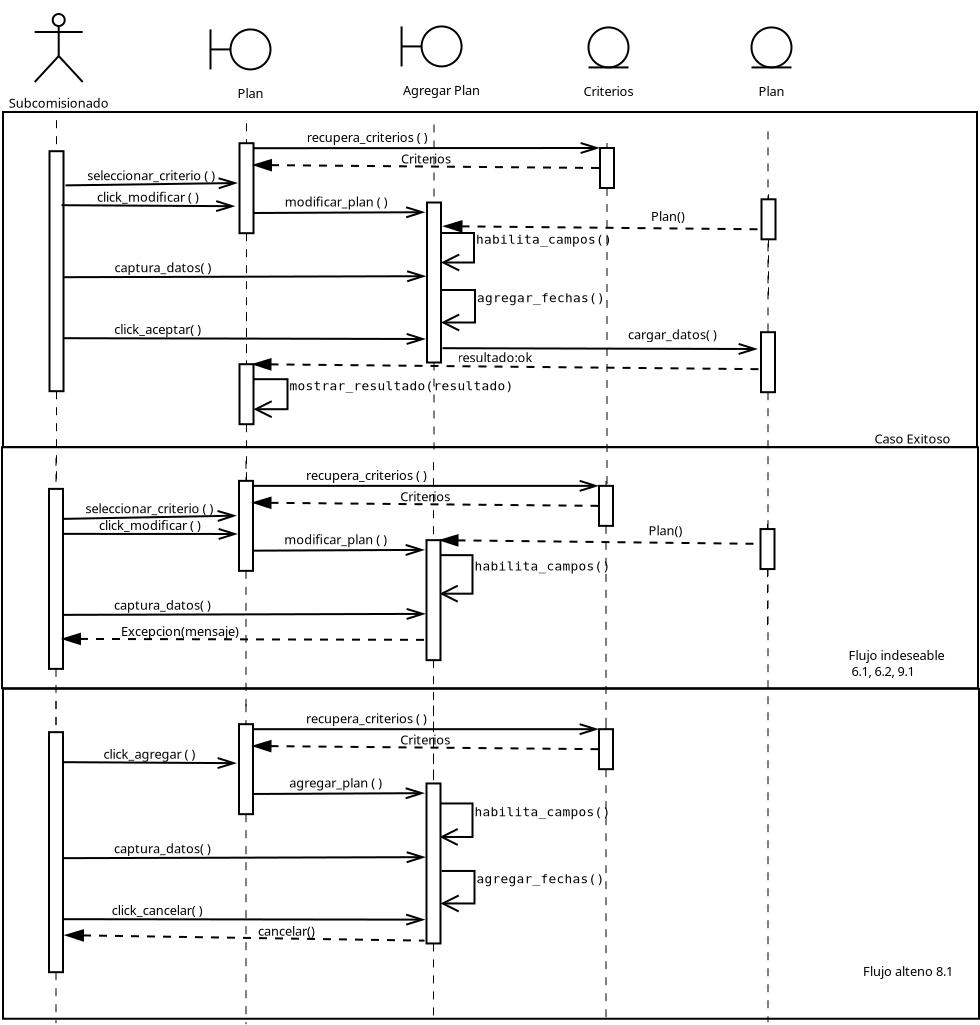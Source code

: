 <?xml version="1.0" encoding="UTF-8"?>
<dia:diagram xmlns:dia="http://www.lysator.liu.se/~alla/dia/">
  <dia:layer name="Fondo" visible="true" active="true">
    <dia:object type="UML - Actor" version="0" id="O0">
      <dia:attribute name="obj_pos">
        <dia:point val="8.711,5.69"/>
      </dia:attribute>
      <dia:attribute name="obj_bb">
        <dia:rectangle val="6.425,2.94;10.998,8.44"/>
      </dia:attribute>
      <dia:attribute name="meta">
        <dia:composite type="dict"/>
      </dia:attribute>
      <dia:attribute name="elem_corner">
        <dia:point val="7.461,2.99"/>
      </dia:attribute>
      <dia:attribute name="elem_width">
        <dia:real val="2.5"/>
      </dia:attribute>
      <dia:attribute name="elem_height">
        <dia:real val="5.4"/>
      </dia:attribute>
      <dia:attribute name="line_width">
        <dia:real val="0.1"/>
      </dia:attribute>
      <dia:attribute name="line_colour">
        <dia:color val="#000000"/>
      </dia:attribute>
      <dia:attribute name="fill_colour">
        <dia:color val="#ffffff"/>
      </dia:attribute>
      <dia:attribute name="text">
        <dia:composite type="text">
          <dia:attribute name="string">
            <dia:string>#Subcomisionado#</dia:string>
          </dia:attribute>
          <dia:attribute name="font">
            <dia:font family="sans" style="0" name="Helvetica"/>
          </dia:attribute>
          <dia:attribute name="height">
            <dia:real val="0.8"/>
          </dia:attribute>
          <dia:attribute name="pos">
            <dia:point val="8.711,8.23"/>
          </dia:attribute>
          <dia:attribute name="color">
            <dia:color val="#000000"/>
          </dia:attribute>
          <dia:attribute name="alignment">
            <dia:enum val="1"/>
          </dia:attribute>
        </dia:composite>
      </dia:attribute>
    </dia:object>
    <dia:object type="UML - Lifeline" version="0" id="O1">
      <dia:attribute name="obj_pos">
        <dia:point val="8.6,8.9"/>
      </dia:attribute>
      <dia:attribute name="obj_bb">
        <dia:rectangle val="8.2,8.875;9,27.224"/>
      </dia:attribute>
      <dia:attribute name="meta">
        <dia:composite type="dict"/>
      </dia:attribute>
      <dia:attribute name="conn_endpoints">
        <dia:point val="8.6,8.9"/>
        <dia:point val="8.6,27.198"/>
      </dia:attribute>
      <dia:attribute name="line_colour">
        <dia:color val="#000000"/>
      </dia:attribute>
      <dia:attribute name="fill_colour">
        <dia:color val="#ffffff"/>
      </dia:attribute>
      <dia:attribute name="rtop">
        <dia:real val="1.55"/>
      </dia:attribute>
      <dia:attribute name="rbot">
        <dia:real val="13.55"/>
      </dia:attribute>
      <dia:attribute name="draw_focus">
        <dia:boolean val="true"/>
      </dia:attribute>
      <dia:attribute name="draw_cross">
        <dia:boolean val="false"/>
      </dia:attribute>
      <dia:attribute name="cpl_northwest">
        <dia:int val="5"/>
      </dia:attribute>
      <dia:attribute name="cpl_southwest">
        <dia:int val="5"/>
      </dia:attribute>
      <dia:attribute name="cpl_northeast">
        <dia:int val="5"/>
      </dia:attribute>
      <dia:attribute name="cpl_southeast">
        <dia:int val="5"/>
      </dia:attribute>
    </dia:object>
    <dia:object type="UML - Lifeline" version="0" id="O2">
      <dia:attribute name="obj_pos">
        <dia:point val="18.1,9.05"/>
      </dia:attribute>
      <dia:attribute name="obj_bb">
        <dia:rectangle val="17.7,9.025;18.5,21.34"/>
      </dia:attribute>
      <dia:attribute name="meta">
        <dia:composite type="dict"/>
      </dia:attribute>
      <dia:attribute name="conn_endpoints">
        <dia:point val="18.1,9.05"/>
        <dia:point val="18.1,21.315"/>
      </dia:attribute>
      <dia:attribute name="line_colour">
        <dia:color val="#000000"/>
      </dia:attribute>
      <dia:attribute name="fill_colour">
        <dia:color val="#ffffff"/>
      </dia:attribute>
      <dia:attribute name="rtop">
        <dia:real val="1"/>
      </dia:attribute>
      <dia:attribute name="rbot">
        <dia:real val="5.5"/>
      </dia:attribute>
      <dia:attribute name="draw_focus">
        <dia:boolean val="true"/>
      </dia:attribute>
      <dia:attribute name="draw_cross">
        <dia:boolean val="false"/>
      </dia:attribute>
      <dia:attribute name="cpl_northwest">
        <dia:int val="2"/>
      </dia:attribute>
      <dia:attribute name="cpl_southwest">
        <dia:int val="2"/>
      </dia:attribute>
      <dia:attribute name="cpl_northeast">
        <dia:int val="2"/>
      </dia:attribute>
      <dia:attribute name="cpl_southeast">
        <dia:int val="2"/>
      </dia:attribute>
    </dia:object>
    <dia:object type="UML - Lifeline" version="0" id="O3">
      <dia:attribute name="obj_pos">
        <dia:point val="36.125,10.04"/>
      </dia:attribute>
      <dia:attribute name="obj_bb">
        <dia:rectangle val="35.725,10.015;36.525,27.115"/>
      </dia:attribute>
      <dia:attribute name="meta">
        <dia:composite type="dict"/>
      </dia:attribute>
      <dia:attribute name="conn_endpoints">
        <dia:point val="36.125,10.04"/>
        <dia:point val="36.125,27.09"/>
      </dia:attribute>
      <dia:attribute name="line_colour">
        <dia:color val="#000000"/>
      </dia:attribute>
      <dia:attribute name="fill_colour">
        <dia:color val="#ffffff"/>
      </dia:attribute>
      <dia:attribute name="rtop">
        <dia:real val="0.25"/>
      </dia:attribute>
      <dia:attribute name="rbot">
        <dia:real val="2.25"/>
      </dia:attribute>
      <dia:attribute name="draw_focus">
        <dia:boolean val="true"/>
      </dia:attribute>
      <dia:attribute name="draw_cross">
        <dia:boolean val="false"/>
      </dia:attribute>
      <dia:attribute name="cpl_northwest">
        <dia:int val="1"/>
      </dia:attribute>
      <dia:attribute name="cpl_southwest">
        <dia:int val="1"/>
      </dia:attribute>
      <dia:attribute name="cpl_northeast">
        <dia:int val="1"/>
      </dia:attribute>
      <dia:attribute name="cpl_southeast">
        <dia:int val="1"/>
      </dia:attribute>
    </dia:object>
    <dia:object type="UML - Message" version="0" id="O4">
      <dia:attribute name="obj_pos">
        <dia:point val="18.45,10.3"/>
      </dia:attribute>
      <dia:attribute name="obj_bb">
        <dia:rectangle val="18.4,9.345;35.825,10.69"/>
      </dia:attribute>
      <dia:attribute name="meta">
        <dia:composite type="dict"/>
      </dia:attribute>
      <dia:attribute name="conn_endpoints">
        <dia:point val="18.45,10.3"/>
        <dia:point val="35.775,10.29"/>
      </dia:attribute>
      <dia:attribute name="text_colour">
        <dia:color val="#000000"/>
      </dia:attribute>
      <dia:attribute name="line_colour">
        <dia:color val="#000000"/>
      </dia:attribute>
      <dia:attribute name="text">
        <dia:string>#recupera_criterios ( )#</dia:string>
      </dia:attribute>
      <dia:attribute name="type">
        <dia:enum val="3"/>
      </dia:attribute>
      <dia:attribute name="text_pos">
        <dia:point val="24.137,9.995"/>
      </dia:attribute>
      <dia:connections>
        <dia:connection handle="1" to="O3" connection="0"/>
      </dia:connections>
    </dia:object>
    <dia:object type="UML - Message" version="0" id="O5">
      <dia:attribute name="obj_pos">
        <dia:point val="18.475,11.14"/>
      </dia:attribute>
      <dia:attribute name="obj_bb">
        <dia:rectangle val="18.425,10.415;35.828,11.69"/>
      </dia:attribute>
      <dia:attribute name="meta">
        <dia:composite type="dict"/>
      </dia:attribute>
      <dia:attribute name="conn_endpoints">
        <dia:point val="18.475,11.14"/>
        <dia:point val="35.775,11.29"/>
      </dia:attribute>
      <dia:attribute name="text_colour">
        <dia:color val="#000000"/>
      </dia:attribute>
      <dia:attribute name="line_colour">
        <dia:color val="#000000"/>
      </dia:attribute>
      <dia:attribute name="text">
        <dia:string>#Criterios#</dia:string>
      </dia:attribute>
      <dia:attribute name="type">
        <dia:enum val="4"/>
      </dia:attribute>
      <dia:attribute name="text_pos">
        <dia:point val="27.075,11.065"/>
      </dia:attribute>
      <dia:connections>
        <dia:connection handle="1" to="O3" connection="2"/>
      </dia:connections>
    </dia:object>
    <dia:object type="UML - Message" version="0" id="O6">
      <dia:attribute name="obj_pos">
        <dia:point val="8.85,13.15"/>
      </dia:attribute>
      <dia:attribute name="obj_bb">
        <dia:rectangle val="8.8,12.325;17.602,13.6"/>
      </dia:attribute>
      <dia:attribute name="meta">
        <dia:composite type="dict"/>
      </dia:attribute>
      <dia:attribute name="conn_endpoints">
        <dia:point val="8.85,13.15"/>
        <dia:point val="17.55,13.2"/>
      </dia:attribute>
      <dia:attribute name="text_colour">
        <dia:color val="#000000"/>
      </dia:attribute>
      <dia:attribute name="line_colour">
        <dia:color val="#000000"/>
      </dia:attribute>
      <dia:attribute name="text">
        <dia:string>#click_modificar ( )#</dia:string>
      </dia:attribute>
      <dia:attribute name="type">
        <dia:enum val="3"/>
      </dia:attribute>
      <dia:attribute name="text_pos">
        <dia:point val="13.175,12.975"/>
      </dia:attribute>
    </dia:object>
    <dia:object type="UML - Lifeline" version="0" id="O7">
      <dia:attribute name="obj_pos">
        <dia:point val="27.475,9.115"/>
      </dia:attribute>
      <dia:attribute name="obj_bb">
        <dia:rectangle val="27.075,9.09;27.875,25.39"/>
      </dia:attribute>
      <dia:attribute name="meta">
        <dia:composite type="dict"/>
      </dia:attribute>
      <dia:attribute name="conn_endpoints">
        <dia:point val="27.475,9.115"/>
        <dia:point val="27.475,25.365"/>
      </dia:attribute>
      <dia:attribute name="line_colour">
        <dia:color val="#000000"/>
      </dia:attribute>
      <dia:attribute name="fill_colour">
        <dia:color val="#ffffff"/>
      </dia:attribute>
      <dia:attribute name="rtop">
        <dia:real val="3.9"/>
      </dia:attribute>
      <dia:attribute name="rbot">
        <dia:real val="11.9"/>
      </dia:attribute>
      <dia:attribute name="draw_focus">
        <dia:boolean val="true"/>
      </dia:attribute>
      <dia:attribute name="draw_cross">
        <dia:boolean val="false"/>
      </dia:attribute>
      <dia:attribute name="cpl_northwest">
        <dia:int val="3"/>
      </dia:attribute>
      <dia:attribute name="cpl_southwest">
        <dia:int val="3"/>
      </dia:attribute>
      <dia:attribute name="cpl_northeast">
        <dia:int val="3"/>
      </dia:attribute>
      <dia:attribute name="cpl_southeast">
        <dia:int val="3"/>
      </dia:attribute>
    </dia:object>
    <dia:object type="UML - Message" version="0" id="O8">
      <dia:attribute name="obj_pos">
        <dia:point val="18.425,13.54"/>
      </dia:attribute>
      <dia:attribute name="obj_bb">
        <dia:rectangle val="18.375,12.57;27.102,13.9"/>
      </dia:attribute>
      <dia:attribute name="meta">
        <dia:composite type="dict"/>
      </dia:attribute>
      <dia:attribute name="conn_endpoints">
        <dia:point val="18.425,13.54"/>
        <dia:point val="27.05,13.5"/>
      </dia:attribute>
      <dia:attribute name="text_colour">
        <dia:color val="#000000"/>
      </dia:attribute>
      <dia:attribute name="line_colour">
        <dia:color val="#000000"/>
      </dia:attribute>
      <dia:attribute name="text">
        <dia:string>#modificar_plan ( )#</dia:string>
      </dia:attribute>
      <dia:attribute name="type">
        <dia:enum val="3"/>
      </dia:attribute>
      <dia:attribute name="text_pos">
        <dia:point val="22.587,13.22"/>
      </dia:attribute>
    </dia:object>
    <dia:object type="UML - Association" version="2" id="O9">
      <dia:attribute name="name">
        <dia:string>#habilita_campos()#</dia:string>
      </dia:attribute>
      <dia:attribute name="direction">
        <dia:enum val="1"/>
      </dia:attribute>
      <dia:attribute name="show_direction">
        <dia:boolean val="false"/>
      </dia:attribute>
      <dia:attribute name="assoc_type">
        <dia:enum val="0"/>
      </dia:attribute>
      <dia:attribute name="role_a">
        <dia:string>##</dia:string>
      </dia:attribute>
      <dia:attribute name="multipicity_a">
        <dia:string>##</dia:string>
      </dia:attribute>
      <dia:attribute name="visibility_a">
        <dia:enum val="3"/>
      </dia:attribute>
      <dia:attribute name="show_arrow_a">
        <dia:boolean val="false"/>
      </dia:attribute>
      <dia:attribute name="role_b">
        <dia:string>##</dia:string>
      </dia:attribute>
      <dia:attribute name="multipicity_b">
        <dia:string>##</dia:string>
      </dia:attribute>
      <dia:attribute name="visibility_b">
        <dia:enum val="3"/>
      </dia:attribute>
      <dia:attribute name="show_arrow_b">
        <dia:boolean val="true"/>
      </dia:attribute>
      <dia:attribute name="obj_pos">
        <dia:point val="27.825,14.54"/>
      </dia:attribute>
      <dia:attribute name="obj_bb">
        <dia:rectangle val="27.775,13.74;36.12,16.815"/>
      </dia:attribute>
      <dia:attribute name="meta">
        <dia:composite type="dict"/>
      </dia:attribute>
      <dia:attribute name="orth_points">
        <dia:point val="27.825,14.54"/>
        <dia:point val="29.475,14.54"/>
        <dia:point val="29.475,16.015"/>
        <dia:point val="27.825,16.015"/>
      </dia:attribute>
      <dia:attribute name="orth_orient">
        <dia:enum val="0"/>
        <dia:enum val="1"/>
        <dia:enum val="0"/>
      </dia:attribute>
      <dia:attribute name="orth_autoroute">
        <dia:boolean val="false"/>
      </dia:attribute>
      <dia:attribute name="text_colour">
        <dia:color val="#000000"/>
      </dia:attribute>
      <dia:attribute name="line_colour">
        <dia:color val="#000000"/>
      </dia:attribute>
      <dia:connections>
        <dia:connection handle="1" to="O7" connection="15"/>
      </dia:connections>
    </dia:object>
    <dia:object type="UML - Message" version="0" id="O10">
      <dia:attribute name="obj_pos">
        <dia:point val="8.95,16.75"/>
      </dia:attribute>
      <dia:attribute name="obj_bb">
        <dia:rectangle val="8.9,15.85;27.151,17.1"/>
      </dia:attribute>
      <dia:attribute name="meta">
        <dia:composite type="dict"/>
      </dia:attribute>
      <dia:attribute name="conn_endpoints">
        <dia:point val="8.95,16.75"/>
        <dia:point val="27.1,16.7"/>
      </dia:attribute>
      <dia:attribute name="text_colour">
        <dia:color val="#000000"/>
      </dia:attribute>
      <dia:attribute name="line_colour">
        <dia:color val="#000000"/>
      </dia:attribute>
      <dia:attribute name="text">
        <dia:string>#captura_datos( )#</dia:string>
      </dia:attribute>
      <dia:attribute name="type">
        <dia:enum val="3"/>
      </dia:attribute>
      <dia:attribute name="text_pos">
        <dia:point val="13.925,16.5"/>
      </dia:attribute>
    </dia:object>
    <dia:object type="UML - Association" version="2" id="O11">
      <dia:attribute name="name">
        <dia:string>#agregar_fechas()#</dia:string>
      </dia:attribute>
      <dia:attribute name="direction">
        <dia:enum val="1"/>
      </dia:attribute>
      <dia:attribute name="show_direction">
        <dia:boolean val="false"/>
      </dia:attribute>
      <dia:attribute name="assoc_type">
        <dia:enum val="0"/>
      </dia:attribute>
      <dia:attribute name="role_a">
        <dia:string>##</dia:string>
      </dia:attribute>
      <dia:attribute name="multipicity_a">
        <dia:string>##</dia:string>
      </dia:attribute>
      <dia:attribute name="visibility_a">
        <dia:enum val="3"/>
      </dia:attribute>
      <dia:attribute name="show_arrow_a">
        <dia:boolean val="false"/>
      </dia:attribute>
      <dia:attribute name="role_b">
        <dia:string>##</dia:string>
      </dia:attribute>
      <dia:attribute name="multipicity_b">
        <dia:string>##</dia:string>
      </dia:attribute>
      <dia:attribute name="visibility_b">
        <dia:enum val="3"/>
      </dia:attribute>
      <dia:attribute name="show_arrow_b">
        <dia:boolean val="true"/>
      </dia:attribute>
      <dia:attribute name="obj_pos">
        <dia:point val="27.875,17.39"/>
      </dia:attribute>
      <dia:attribute name="obj_bb">
        <dia:rectangle val="27.775,16.59;35.785,19.815"/>
      </dia:attribute>
      <dia:attribute name="meta">
        <dia:composite type="dict"/>
      </dia:attribute>
      <dia:attribute name="orth_points">
        <dia:point val="27.875,17.39"/>
        <dia:point val="29.525,17.39"/>
        <dia:point val="29.525,19.015"/>
        <dia:point val="27.825,19.015"/>
      </dia:attribute>
      <dia:attribute name="orth_orient">
        <dia:enum val="0"/>
        <dia:enum val="1"/>
        <dia:enum val="0"/>
      </dia:attribute>
      <dia:attribute name="orth_autoroute">
        <dia:boolean val="false"/>
      </dia:attribute>
      <dia:attribute name="text_colour">
        <dia:color val="#000000"/>
      </dia:attribute>
      <dia:attribute name="line_colour">
        <dia:color val="#000000"/>
      </dia:attribute>
      <dia:connections>
        <dia:connection handle="1" to="O7" connection="17"/>
      </dia:connections>
    </dia:object>
    <dia:object type="UML - Message" version="0" id="O12">
      <dia:attribute name="obj_pos">
        <dia:point val="8.95,19.8"/>
      </dia:attribute>
      <dia:attribute name="obj_bb">
        <dia:rectangle val="8.9,18.945;27.126,20.24"/>
      </dia:attribute>
      <dia:attribute name="meta">
        <dia:composite type="dict"/>
      </dia:attribute>
      <dia:attribute name="conn_endpoints">
        <dia:point val="8.95,19.8"/>
        <dia:point val="27.075,19.84"/>
      </dia:attribute>
      <dia:attribute name="text_colour">
        <dia:color val="#000000"/>
      </dia:attribute>
      <dia:attribute name="line_colour">
        <dia:color val="#000000"/>
      </dia:attribute>
      <dia:attribute name="text">
        <dia:string>#click_aceptar( )#</dia:string>
      </dia:attribute>
      <dia:attribute name="type">
        <dia:enum val="3"/>
      </dia:attribute>
      <dia:attribute name="text_pos">
        <dia:point val="13.663,19.595"/>
      </dia:attribute>
    </dia:object>
    <dia:object type="UML - Lifeline" version="0" id="O13">
      <dia:attribute name="obj_pos">
        <dia:point val="44.175,9.465"/>
      </dia:attribute>
      <dia:attribute name="obj_bb">
        <dia:rectangle val="43.775,9.44;44.575,54.027"/>
      </dia:attribute>
      <dia:attribute name="meta">
        <dia:composite type="dict"/>
      </dia:attribute>
      <dia:attribute name="conn_endpoints">
        <dia:point val="44.175,9.465"/>
        <dia:point val="44.175,54.002"/>
      </dia:attribute>
      <dia:attribute name="line_colour">
        <dia:color val="#000000"/>
      </dia:attribute>
      <dia:attribute name="fill_colour">
        <dia:color val="#ffffff"/>
      </dia:attribute>
      <dia:attribute name="rtop">
        <dia:real val="10.035"/>
      </dia:attribute>
      <dia:attribute name="rbot">
        <dia:real val="13.035"/>
      </dia:attribute>
      <dia:attribute name="draw_focus">
        <dia:boolean val="true"/>
      </dia:attribute>
      <dia:attribute name="draw_cross">
        <dia:boolean val="false"/>
      </dia:attribute>
      <dia:attribute name="cpl_northwest">
        <dia:int val="1"/>
      </dia:attribute>
      <dia:attribute name="cpl_southwest">
        <dia:int val="1"/>
      </dia:attribute>
      <dia:attribute name="cpl_northeast">
        <dia:int val="1"/>
      </dia:attribute>
      <dia:attribute name="cpl_southeast">
        <dia:int val="1"/>
      </dia:attribute>
    </dia:object>
    <dia:object type="UML - Message" version="0" id="O14">
      <dia:attribute name="obj_pos">
        <dia:point val="27.9,20.3"/>
      </dia:attribute>
      <dia:attribute name="obj_bb">
        <dia:rectangle val="27.85,19.2;43.726,20.74"/>
      </dia:attribute>
      <dia:attribute name="meta">
        <dia:composite type="dict"/>
      </dia:attribute>
      <dia:attribute name="conn_endpoints">
        <dia:point val="27.9,20.3"/>
        <dia:point val="43.675,20.34"/>
      </dia:attribute>
      <dia:attribute name="text_colour">
        <dia:color val="#000000"/>
      </dia:attribute>
      <dia:attribute name="line_colour">
        <dia:color val="#000000"/>
      </dia:attribute>
      <dia:attribute name="text">
        <dia:string>#cargar_datos( )#</dia:string>
      </dia:attribute>
      <dia:attribute name="type">
        <dia:enum val="3"/>
      </dia:attribute>
      <dia:attribute name="text_pos">
        <dia:point val="39.4,19.85"/>
      </dia:attribute>
    </dia:object>
    <dia:object type="UML - Lifeline" version="0" id="O15">
      <dia:attribute name="obj_pos">
        <dia:point val="18.1,18.5"/>
      </dia:attribute>
      <dia:attribute name="obj_bb">
        <dia:rectangle val="17.7,18.475;18.5,27.45"/>
      </dia:attribute>
      <dia:attribute name="meta">
        <dia:composite type="dict"/>
      </dia:attribute>
      <dia:attribute name="conn_endpoints">
        <dia:point val="18.1,18.5"/>
        <dia:point val="18.1,27.425"/>
      </dia:attribute>
      <dia:attribute name="line_colour">
        <dia:color val="#000000"/>
      </dia:attribute>
      <dia:attribute name="fill_colour">
        <dia:color val="#ffffff"/>
      </dia:attribute>
      <dia:attribute name="rtop">
        <dia:real val="2.6"/>
      </dia:attribute>
      <dia:attribute name="rbot">
        <dia:real val="5.6"/>
      </dia:attribute>
      <dia:attribute name="draw_focus">
        <dia:boolean val="true"/>
      </dia:attribute>
      <dia:attribute name="draw_cross">
        <dia:boolean val="false"/>
      </dia:attribute>
      <dia:attribute name="cpl_northwest">
        <dia:int val="1"/>
      </dia:attribute>
      <dia:attribute name="cpl_southwest">
        <dia:int val="1"/>
      </dia:attribute>
      <dia:attribute name="cpl_northeast">
        <dia:int val="1"/>
      </dia:attribute>
      <dia:attribute name="cpl_southeast">
        <dia:int val="1"/>
      </dia:attribute>
    </dia:object>
    <dia:object type="UML - Message" version="0" id="O16">
      <dia:attribute name="obj_pos">
        <dia:point val="18.45,21.1"/>
      </dia:attribute>
      <dia:attribute name="obj_bb">
        <dia:rectangle val="18.399,20.35;43.904,21.75"/>
      </dia:attribute>
      <dia:attribute name="meta">
        <dia:composite type="dict"/>
      </dia:attribute>
      <dia:attribute name="conn_endpoints">
        <dia:point val="18.45,21.1"/>
        <dia:point val="43.85,21.35"/>
      </dia:attribute>
      <dia:attribute name="text_colour">
        <dia:color val="#000000"/>
      </dia:attribute>
      <dia:attribute name="line_colour">
        <dia:color val="#000000"/>
      </dia:attribute>
      <dia:attribute name="text">
        <dia:string>#resultado:ok#</dia:string>
      </dia:attribute>
      <dia:attribute name="type">
        <dia:enum val="4"/>
      </dia:attribute>
      <dia:attribute name="text_pos">
        <dia:point val="30.525,21"/>
      </dia:attribute>
      <dia:connections>
        <dia:connection handle="0" to="O15" connection="1"/>
      </dia:connections>
    </dia:object>
    <dia:object type="UML - Association" version="2" id="O17">
      <dia:attribute name="name">
        <dia:string>#mostrar_resultado(resultado)#</dia:string>
      </dia:attribute>
      <dia:attribute name="direction">
        <dia:enum val="1"/>
      </dia:attribute>
      <dia:attribute name="show_direction">
        <dia:boolean val="false"/>
      </dia:attribute>
      <dia:attribute name="assoc_type">
        <dia:enum val="0"/>
      </dia:attribute>
      <dia:attribute name="role_a">
        <dia:string>##</dia:string>
      </dia:attribute>
      <dia:attribute name="multipicity_a">
        <dia:string>##</dia:string>
      </dia:attribute>
      <dia:attribute name="visibility_a">
        <dia:enum val="3"/>
      </dia:attribute>
      <dia:attribute name="show_arrow_a">
        <dia:boolean val="false"/>
      </dia:attribute>
      <dia:attribute name="role_b">
        <dia:string>##</dia:string>
      </dia:attribute>
      <dia:attribute name="multipicity_b">
        <dia:string>##</dia:string>
      </dia:attribute>
      <dia:attribute name="visibility_b">
        <dia:enum val="3"/>
      </dia:attribute>
      <dia:attribute name="show_arrow_b">
        <dia:boolean val="true"/>
      </dia:attribute>
      <dia:attribute name="obj_pos">
        <dia:point val="18.45,21.85"/>
      </dia:attribute>
      <dia:attribute name="obj_bb">
        <dia:rectangle val="18.4,21.05;31.03,24.15"/>
      </dia:attribute>
      <dia:attribute name="meta">
        <dia:composite type="dict"/>
      </dia:attribute>
      <dia:attribute name="orth_points">
        <dia:point val="18.45,21.85"/>
        <dia:point val="20.15,21.85"/>
        <dia:point val="20.15,23.35"/>
        <dia:point val="18.45,23.35"/>
      </dia:attribute>
      <dia:attribute name="orth_orient">
        <dia:enum val="0"/>
        <dia:enum val="1"/>
        <dia:enum val="0"/>
      </dia:attribute>
      <dia:attribute name="orth_autoroute">
        <dia:boolean val="false"/>
      </dia:attribute>
      <dia:attribute name="text_colour">
        <dia:color val="#000000"/>
      </dia:attribute>
      <dia:attribute name="line_colour">
        <dia:color val="#000000"/>
      </dia:attribute>
      <dia:connections>
        <dia:connection handle="0" to="O15" connection="9"/>
        <dia:connection handle="1" to="O15" connection="10"/>
      </dia:connections>
    </dia:object>
    <dia:object type="UML - Lifeline" version="0" id="O18">
      <dia:attribute name="obj_pos">
        <dia:point val="8.575,25.784"/>
      </dia:attribute>
      <dia:attribute name="obj_bb">
        <dia:rectangle val="8.175,25.759;8.975,39.209"/>
      </dia:attribute>
      <dia:attribute name="meta">
        <dia:composite type="dict"/>
      </dia:attribute>
      <dia:attribute name="conn_endpoints">
        <dia:point val="8.575,25.784"/>
        <dia:point val="8.575,39.184"/>
      </dia:attribute>
      <dia:attribute name="line_colour">
        <dia:color val="#000000"/>
      </dia:attribute>
      <dia:attribute name="fill_colour">
        <dia:color val="#ffffff"/>
      </dia:attribute>
      <dia:attribute name="rtop">
        <dia:real val="1.55"/>
      </dia:attribute>
      <dia:attribute name="rbot">
        <dia:real val="10.55"/>
      </dia:attribute>
      <dia:attribute name="draw_focus">
        <dia:boolean val="true"/>
      </dia:attribute>
      <dia:attribute name="draw_cross">
        <dia:boolean val="false"/>
      </dia:attribute>
      <dia:attribute name="cpl_northwest">
        <dia:int val="5"/>
      </dia:attribute>
      <dia:attribute name="cpl_southwest">
        <dia:int val="5"/>
      </dia:attribute>
      <dia:attribute name="cpl_northeast">
        <dia:int val="5"/>
      </dia:attribute>
      <dia:attribute name="cpl_southeast">
        <dia:int val="5"/>
      </dia:attribute>
    </dia:object>
    <dia:object type="UML - Lifeline" version="0" id="O19">
      <dia:attribute name="obj_pos">
        <dia:point val="18.075,25.933"/>
      </dia:attribute>
      <dia:attribute name="obj_bb">
        <dia:rectangle val="17.675,25.909;18.475,38.224"/>
      </dia:attribute>
      <dia:attribute name="meta">
        <dia:composite type="dict"/>
      </dia:attribute>
      <dia:attribute name="conn_endpoints">
        <dia:point val="18.075,25.933"/>
        <dia:point val="18.075,38.199"/>
      </dia:attribute>
      <dia:attribute name="line_colour">
        <dia:color val="#000000"/>
      </dia:attribute>
      <dia:attribute name="fill_colour">
        <dia:color val="#ffffff"/>
      </dia:attribute>
      <dia:attribute name="rtop">
        <dia:real val="1"/>
      </dia:attribute>
      <dia:attribute name="rbot">
        <dia:real val="5.5"/>
      </dia:attribute>
      <dia:attribute name="draw_focus">
        <dia:boolean val="true"/>
      </dia:attribute>
      <dia:attribute name="draw_cross">
        <dia:boolean val="false"/>
      </dia:attribute>
      <dia:attribute name="cpl_northwest">
        <dia:int val="2"/>
      </dia:attribute>
      <dia:attribute name="cpl_southwest">
        <dia:int val="2"/>
      </dia:attribute>
      <dia:attribute name="cpl_northeast">
        <dia:int val="2"/>
      </dia:attribute>
      <dia:attribute name="cpl_southeast">
        <dia:int val="2"/>
      </dia:attribute>
    </dia:object>
    <dia:object type="UML - Lifeline" version="0" id="O20">
      <dia:attribute name="obj_pos">
        <dia:point val="36.075,26.933"/>
      </dia:attribute>
      <dia:attribute name="obj_bb">
        <dia:rectangle val="35.675,26.909;36.475,39.123"/>
      </dia:attribute>
      <dia:attribute name="meta">
        <dia:composite type="dict"/>
      </dia:attribute>
      <dia:attribute name="conn_endpoints">
        <dia:point val="36.075,26.933"/>
        <dia:point val="36.075,39.099"/>
      </dia:attribute>
      <dia:attribute name="line_colour">
        <dia:color val="#000000"/>
      </dia:attribute>
      <dia:attribute name="fill_colour">
        <dia:color val="#ffffff"/>
      </dia:attribute>
      <dia:attribute name="rtop">
        <dia:real val="0.25"/>
      </dia:attribute>
      <dia:attribute name="rbot">
        <dia:real val="2.25"/>
      </dia:attribute>
      <dia:attribute name="draw_focus">
        <dia:boolean val="true"/>
      </dia:attribute>
      <dia:attribute name="draw_cross">
        <dia:boolean val="false"/>
      </dia:attribute>
      <dia:attribute name="cpl_northwest">
        <dia:int val="1"/>
      </dia:attribute>
      <dia:attribute name="cpl_southwest">
        <dia:int val="1"/>
      </dia:attribute>
      <dia:attribute name="cpl_northeast">
        <dia:int val="1"/>
      </dia:attribute>
      <dia:attribute name="cpl_southeast">
        <dia:int val="1"/>
      </dia:attribute>
    </dia:object>
    <dia:object type="UML - Message" version="0" id="O21">
      <dia:attribute name="obj_pos">
        <dia:point val="18.425,27.183"/>
      </dia:attribute>
      <dia:attribute name="obj_bb">
        <dia:rectangle val="18.375,26.233;35.775,27.584"/>
      </dia:attribute>
      <dia:attribute name="meta">
        <dia:composite type="dict"/>
      </dia:attribute>
      <dia:attribute name="conn_endpoints">
        <dia:point val="18.425,27.183"/>
        <dia:point val="35.725,27.183"/>
      </dia:attribute>
      <dia:attribute name="text_colour">
        <dia:color val="#000000"/>
      </dia:attribute>
      <dia:attribute name="line_colour">
        <dia:color val="#000000"/>
      </dia:attribute>
      <dia:attribute name="text">
        <dia:string>#recupera_criterios ( )#</dia:string>
      </dia:attribute>
      <dia:attribute name="type">
        <dia:enum val="3"/>
      </dia:attribute>
      <dia:attribute name="text_pos">
        <dia:point val="24.1,26.884"/>
      </dia:attribute>
      <dia:connections>
        <dia:connection handle="1" to="O20" connection="0"/>
      </dia:connections>
    </dia:object>
    <dia:object type="UML - Message" version="0" id="O22">
      <dia:attribute name="obj_pos">
        <dia:point val="18.45,28.023"/>
      </dia:attribute>
      <dia:attribute name="obj_bb">
        <dia:rectangle val="18.399,27.303;35.779,28.584"/>
      </dia:attribute>
      <dia:attribute name="meta">
        <dia:composite type="dict"/>
      </dia:attribute>
      <dia:attribute name="conn_endpoints">
        <dia:point val="18.45,28.023"/>
        <dia:point val="35.725,28.183"/>
      </dia:attribute>
      <dia:attribute name="text_colour">
        <dia:color val="#000000"/>
      </dia:attribute>
      <dia:attribute name="line_colour">
        <dia:color val="#000000"/>
      </dia:attribute>
      <dia:attribute name="text">
        <dia:string>#Criterios#</dia:string>
      </dia:attribute>
      <dia:attribute name="type">
        <dia:enum val="4"/>
      </dia:attribute>
      <dia:attribute name="text_pos">
        <dia:point val="27.038,27.953"/>
      </dia:attribute>
      <dia:connections>
        <dia:connection handle="1" to="O20" connection="2"/>
      </dia:connections>
    </dia:object>
    <dia:object type="UML - Message" version="0" id="O23">
      <dia:attribute name="obj_pos">
        <dia:point val="8.925,29.584"/>
      </dia:attribute>
      <dia:attribute name="obj_bb">
        <dia:rectangle val="8.875,28.736;17.725,29.989"/>
      </dia:attribute>
      <dia:attribute name="meta">
        <dia:composite type="dict"/>
      </dia:attribute>
      <dia:attribute name="conn_endpoints">
        <dia:point val="8.925,29.584"/>
        <dia:point val="17.675,29.589"/>
      </dia:attribute>
      <dia:attribute name="text_colour">
        <dia:color val="#000000"/>
      </dia:attribute>
      <dia:attribute name="line_colour">
        <dia:color val="#000000"/>
      </dia:attribute>
      <dia:attribute name="text">
        <dia:string>#click_modificar ( )#</dia:string>
      </dia:attribute>
      <dia:attribute name="type">
        <dia:enum val="3"/>
      </dia:attribute>
      <dia:attribute name="text_pos">
        <dia:point val="13.275,29.386"/>
      </dia:attribute>
      <dia:connections>
        <dia:connection handle="0" to="O18" connection="19"/>
      </dia:connections>
    </dia:object>
    <dia:object type="UML - Lifeline" version="0" id="O24">
      <dia:attribute name="obj_pos">
        <dia:point val="27.45,25.998"/>
      </dia:attribute>
      <dia:attribute name="obj_bb">
        <dia:rectangle val="27.05,25.974;27.85,42.273"/>
      </dia:attribute>
      <dia:attribute name="meta">
        <dia:composite type="dict"/>
      </dia:attribute>
      <dia:attribute name="conn_endpoints">
        <dia:point val="27.45,25.998"/>
        <dia:point val="27.45,42.248"/>
      </dia:attribute>
      <dia:attribute name="line_colour">
        <dia:color val="#000000"/>
      </dia:attribute>
      <dia:attribute name="fill_colour">
        <dia:color val="#ffffff"/>
      </dia:attribute>
      <dia:attribute name="rtop">
        <dia:real val="3.9"/>
      </dia:attribute>
      <dia:attribute name="rbot">
        <dia:real val="9.9"/>
      </dia:attribute>
      <dia:attribute name="draw_focus">
        <dia:boolean val="true"/>
      </dia:attribute>
      <dia:attribute name="draw_cross">
        <dia:boolean val="false"/>
      </dia:attribute>
      <dia:attribute name="cpl_northwest">
        <dia:int val="3"/>
      </dia:attribute>
      <dia:attribute name="cpl_southwest">
        <dia:int val="3"/>
      </dia:attribute>
      <dia:attribute name="cpl_northeast">
        <dia:int val="3"/>
      </dia:attribute>
      <dia:attribute name="cpl_southeast">
        <dia:int val="3"/>
      </dia:attribute>
    </dia:object>
    <dia:object type="UML - Message" version="0" id="O25">
      <dia:attribute name="obj_pos">
        <dia:point val="18.4,30.424"/>
      </dia:attribute>
      <dia:attribute name="obj_bb">
        <dia:rectangle val="18.35,29.453;27.077,30.784"/>
      </dia:attribute>
      <dia:attribute name="meta">
        <dia:composite type="dict"/>
      </dia:attribute>
      <dia:attribute name="conn_endpoints">
        <dia:point val="18.4,30.424"/>
        <dia:point val="27.025,30.384"/>
      </dia:attribute>
      <dia:attribute name="text_colour">
        <dia:color val="#000000"/>
      </dia:attribute>
      <dia:attribute name="line_colour">
        <dia:color val="#000000"/>
      </dia:attribute>
      <dia:attribute name="text">
        <dia:string>#modificar_plan ( )#</dia:string>
      </dia:attribute>
      <dia:attribute name="type">
        <dia:enum val="3"/>
      </dia:attribute>
      <dia:attribute name="text_pos">
        <dia:point val="22.562,30.104"/>
      </dia:attribute>
    </dia:object>
    <dia:object type="UML - Association" version="2" id="O26">
      <dia:attribute name="name">
        <dia:string>#habilita_campos()#</dia:string>
      </dia:attribute>
      <dia:attribute name="direction">
        <dia:enum val="1"/>
      </dia:attribute>
      <dia:attribute name="show_direction">
        <dia:boolean val="false"/>
      </dia:attribute>
      <dia:attribute name="assoc_type">
        <dia:enum val="0"/>
      </dia:attribute>
      <dia:attribute name="role_a">
        <dia:string>##</dia:string>
      </dia:attribute>
      <dia:attribute name="multipicity_a">
        <dia:string>##</dia:string>
      </dia:attribute>
      <dia:attribute name="visibility_a">
        <dia:enum val="3"/>
      </dia:attribute>
      <dia:attribute name="show_arrow_a">
        <dia:boolean val="false"/>
      </dia:attribute>
      <dia:attribute name="role_b">
        <dia:string>##</dia:string>
      </dia:attribute>
      <dia:attribute name="multipicity_b">
        <dia:string>##</dia:string>
      </dia:attribute>
      <dia:attribute name="visibility_b">
        <dia:enum val="3"/>
      </dia:attribute>
      <dia:attribute name="show_arrow_b">
        <dia:boolean val="true"/>
      </dia:attribute>
      <dia:attribute name="obj_pos">
        <dia:point val="27.8,30.648"/>
      </dia:attribute>
      <dia:attribute name="obj_bb">
        <dia:rectangle val="27.7,29.849;36.045,33.373"/>
      </dia:attribute>
      <dia:attribute name="meta">
        <dia:composite type="dict"/>
      </dia:attribute>
      <dia:attribute name="orth_points">
        <dia:point val="27.8,30.648"/>
        <dia:point val="29.4,30.648"/>
        <dia:point val="29.4,32.574"/>
        <dia:point val="27.75,32.574"/>
      </dia:attribute>
      <dia:attribute name="orth_orient">
        <dia:enum val="0"/>
        <dia:enum val="1"/>
        <dia:enum val="0"/>
      </dia:attribute>
      <dia:attribute name="orth_autoroute">
        <dia:boolean val="false"/>
      </dia:attribute>
      <dia:attribute name="text_colour">
        <dia:color val="#000000"/>
      </dia:attribute>
      <dia:attribute name="line_colour">
        <dia:color val="#000000"/>
      </dia:attribute>
      <dia:connections>
        <dia:connection handle="0" to="O24" connection="13"/>
      </dia:connections>
    </dia:object>
    <dia:object type="UML - Message" version="0" id="O27">
      <dia:attribute name="obj_pos">
        <dia:point val="8.925,33.633"/>
      </dia:attribute>
      <dia:attribute name="obj_bb">
        <dia:rectangle val="8.875,32.733;27.126,33.984"/>
      </dia:attribute>
      <dia:attribute name="meta">
        <dia:composite type="dict"/>
      </dia:attribute>
      <dia:attribute name="conn_endpoints">
        <dia:point val="8.925,33.633"/>
        <dia:point val="27.075,33.584"/>
      </dia:attribute>
      <dia:attribute name="text_colour">
        <dia:color val="#000000"/>
      </dia:attribute>
      <dia:attribute name="line_colour">
        <dia:color val="#000000"/>
      </dia:attribute>
      <dia:attribute name="text">
        <dia:string>#captura_datos( )#</dia:string>
      </dia:attribute>
      <dia:attribute name="type">
        <dia:enum val="3"/>
      </dia:attribute>
      <dia:attribute name="text_pos">
        <dia:point val="13.9,33.383"/>
      </dia:attribute>
    </dia:object>
    <dia:object type="UML - Message" version="0" id="O28">
      <dia:attribute name="obj_pos">
        <dia:point val="8.925,34.834"/>
      </dia:attribute>
      <dia:attribute name="obj_bb">
        <dia:rectangle val="8.875,34.033;27.151,35.284"/>
      </dia:attribute>
      <dia:attribute name="meta">
        <dia:composite type="dict"/>
      </dia:attribute>
      <dia:attribute name="conn_endpoints">
        <dia:point val="8.925,34.834"/>
        <dia:point val="27.1,34.883"/>
      </dia:attribute>
      <dia:attribute name="text_colour">
        <dia:color val="#000000"/>
      </dia:attribute>
      <dia:attribute name="line_colour">
        <dia:color val="#000000"/>
      </dia:attribute>
      <dia:attribute name="text">
        <dia:string>#Excepcion(mensaje)#</dia:string>
      </dia:attribute>
      <dia:attribute name="type">
        <dia:enum val="4"/>
      </dia:attribute>
      <dia:attribute name="text_pos">
        <dia:point val="14.775,34.684"/>
      </dia:attribute>
      <dia:connections>
        <dia:connection handle="0" to="O18" connection="25"/>
      </dia:connections>
    </dia:object>
    <dia:object type="UML - Lifeline" version="0" id="O29">
      <dia:attribute name="obj_pos">
        <dia:point val="8.575,37.949"/>
      </dia:attribute>
      <dia:attribute name="obj_bb">
        <dia:rectangle val="8.175,37.923;8.975,54.077"/>
      </dia:attribute>
      <dia:attribute name="meta">
        <dia:composite type="dict"/>
      </dia:attribute>
      <dia:attribute name="conn_endpoints">
        <dia:point val="8.575,37.949"/>
        <dia:point val="8.575,54.052"/>
      </dia:attribute>
      <dia:attribute name="line_colour">
        <dia:color val="#000000"/>
      </dia:attribute>
      <dia:attribute name="fill_colour">
        <dia:color val="#ffffff"/>
      </dia:attribute>
      <dia:attribute name="rtop">
        <dia:real val="1.55"/>
      </dia:attribute>
      <dia:attribute name="rbot">
        <dia:real val="13.55"/>
      </dia:attribute>
      <dia:attribute name="draw_focus">
        <dia:boolean val="true"/>
      </dia:attribute>
      <dia:attribute name="draw_cross">
        <dia:boolean val="false"/>
      </dia:attribute>
      <dia:attribute name="cpl_northwest">
        <dia:int val="5"/>
      </dia:attribute>
      <dia:attribute name="cpl_southwest">
        <dia:int val="5"/>
      </dia:attribute>
      <dia:attribute name="cpl_northeast">
        <dia:int val="5"/>
      </dia:attribute>
      <dia:attribute name="cpl_southeast">
        <dia:int val="5"/>
      </dia:attribute>
    </dia:object>
    <dia:object type="UML - Lifeline" version="0" id="O30">
      <dia:attribute name="obj_pos">
        <dia:point val="18.075,38.099"/>
      </dia:attribute>
      <dia:attribute name="obj_bb">
        <dia:rectangle val="17.675,38.074;18.475,54.127"/>
      </dia:attribute>
      <dia:attribute name="meta">
        <dia:composite type="dict"/>
      </dia:attribute>
      <dia:attribute name="conn_endpoints">
        <dia:point val="18.075,38.099"/>
        <dia:point val="18.075,54.102"/>
      </dia:attribute>
      <dia:attribute name="line_colour">
        <dia:color val="#000000"/>
      </dia:attribute>
      <dia:attribute name="fill_colour">
        <dia:color val="#ffffff"/>
      </dia:attribute>
      <dia:attribute name="rtop">
        <dia:real val="1"/>
      </dia:attribute>
      <dia:attribute name="rbot">
        <dia:real val="5.5"/>
      </dia:attribute>
      <dia:attribute name="draw_focus">
        <dia:boolean val="true"/>
      </dia:attribute>
      <dia:attribute name="draw_cross">
        <dia:boolean val="false"/>
      </dia:attribute>
      <dia:attribute name="cpl_northwest">
        <dia:int val="2"/>
      </dia:attribute>
      <dia:attribute name="cpl_southwest">
        <dia:int val="2"/>
      </dia:attribute>
      <dia:attribute name="cpl_northeast">
        <dia:int val="2"/>
      </dia:attribute>
      <dia:attribute name="cpl_southeast">
        <dia:int val="2"/>
      </dia:attribute>
    </dia:object>
    <dia:object type="UML - Lifeline" version="0" id="O31">
      <dia:attribute name="obj_pos">
        <dia:point val="36.075,39.099"/>
      </dia:attribute>
      <dia:attribute name="obj_bb">
        <dia:rectangle val="35.675,39.074;36.475,54.027"/>
      </dia:attribute>
      <dia:attribute name="meta">
        <dia:composite type="dict"/>
      </dia:attribute>
      <dia:attribute name="conn_endpoints">
        <dia:point val="36.075,39.099"/>
        <dia:point val="36.075,54.002"/>
      </dia:attribute>
      <dia:attribute name="line_colour">
        <dia:color val="#000000"/>
      </dia:attribute>
      <dia:attribute name="fill_colour">
        <dia:color val="#ffffff"/>
      </dia:attribute>
      <dia:attribute name="rtop">
        <dia:real val="0.25"/>
      </dia:attribute>
      <dia:attribute name="rbot">
        <dia:real val="2.25"/>
      </dia:attribute>
      <dia:attribute name="draw_focus">
        <dia:boolean val="true"/>
      </dia:attribute>
      <dia:attribute name="draw_cross">
        <dia:boolean val="false"/>
      </dia:attribute>
      <dia:attribute name="cpl_northwest">
        <dia:int val="1"/>
      </dia:attribute>
      <dia:attribute name="cpl_southwest">
        <dia:int val="1"/>
      </dia:attribute>
      <dia:attribute name="cpl_northeast">
        <dia:int val="1"/>
      </dia:attribute>
      <dia:attribute name="cpl_southeast">
        <dia:int val="1"/>
      </dia:attribute>
    </dia:object>
    <dia:object type="UML - Message" version="0" id="O32">
      <dia:attribute name="obj_pos">
        <dia:point val="18.425,39.349"/>
      </dia:attribute>
      <dia:attribute name="obj_bb">
        <dia:rectangle val="18.375,38.398;35.775,39.748"/>
      </dia:attribute>
      <dia:attribute name="meta">
        <dia:composite type="dict"/>
      </dia:attribute>
      <dia:attribute name="conn_endpoints">
        <dia:point val="18.425,39.349"/>
        <dia:point val="35.725,39.349"/>
      </dia:attribute>
      <dia:attribute name="text_colour">
        <dia:color val="#000000"/>
      </dia:attribute>
      <dia:attribute name="line_colour">
        <dia:color val="#000000"/>
      </dia:attribute>
      <dia:attribute name="text">
        <dia:string>#recupera_criterios ( )#</dia:string>
      </dia:attribute>
      <dia:attribute name="type">
        <dia:enum val="3"/>
      </dia:attribute>
      <dia:attribute name="text_pos">
        <dia:point val="24.1,39.048"/>
      </dia:attribute>
      <dia:connections>
        <dia:connection handle="1" to="O31" connection="0"/>
      </dia:connections>
    </dia:object>
    <dia:object type="UML - Message" version="0" id="O33">
      <dia:attribute name="obj_pos">
        <dia:point val="18.45,40.188"/>
      </dia:attribute>
      <dia:attribute name="obj_bb">
        <dia:rectangle val="18.399,39.468;35.779,40.749"/>
      </dia:attribute>
      <dia:attribute name="meta">
        <dia:composite type="dict"/>
      </dia:attribute>
      <dia:attribute name="conn_endpoints">
        <dia:point val="18.45,40.188"/>
        <dia:point val="35.725,40.349"/>
      </dia:attribute>
      <dia:attribute name="text_colour">
        <dia:color val="#000000"/>
      </dia:attribute>
      <dia:attribute name="line_colour">
        <dia:color val="#000000"/>
      </dia:attribute>
      <dia:attribute name="text">
        <dia:string>#Criterios#</dia:string>
      </dia:attribute>
      <dia:attribute name="type">
        <dia:enum val="4"/>
      </dia:attribute>
      <dia:attribute name="text_pos">
        <dia:point val="27.038,40.118"/>
      </dia:attribute>
      <dia:connections>
        <dia:connection handle="1" to="O31" connection="2"/>
      </dia:connections>
    </dia:object>
    <dia:object type="UML - Message" version="0" id="O34">
      <dia:attribute name="obj_pos">
        <dia:point val="8.925,40.998"/>
      </dia:attribute>
      <dia:attribute name="obj_bb">
        <dia:rectangle val="8.875,40.173;17.677,41.449"/>
      </dia:attribute>
      <dia:attribute name="meta">
        <dia:composite type="dict"/>
      </dia:attribute>
      <dia:attribute name="conn_endpoints">
        <dia:point val="8.925,40.998"/>
        <dia:point val="17.625,41.048"/>
      </dia:attribute>
      <dia:attribute name="text_colour">
        <dia:color val="#000000"/>
      </dia:attribute>
      <dia:attribute name="line_colour">
        <dia:color val="#000000"/>
      </dia:attribute>
      <dia:attribute name="text">
        <dia:string>#click_agregar ( )#</dia:string>
      </dia:attribute>
      <dia:attribute name="type">
        <dia:enum val="3"/>
      </dia:attribute>
      <dia:attribute name="text_pos">
        <dia:point val="13.25,40.824"/>
      </dia:attribute>
    </dia:object>
    <dia:object type="UML - Lifeline" version="0" id="O35">
      <dia:attribute name="obj_pos">
        <dia:point val="27.45,38.163"/>
      </dia:attribute>
      <dia:attribute name="obj_bb">
        <dia:rectangle val="27.05,38.139;27.85,54.077"/>
      </dia:attribute>
      <dia:attribute name="meta">
        <dia:composite type="dict"/>
      </dia:attribute>
      <dia:attribute name="conn_endpoints">
        <dia:point val="27.45,38.163"/>
        <dia:point val="27.45,54.052"/>
      </dia:attribute>
      <dia:attribute name="line_colour">
        <dia:color val="#000000"/>
      </dia:attribute>
      <dia:attribute name="fill_colour">
        <dia:color val="#ffffff"/>
      </dia:attribute>
      <dia:attribute name="rtop">
        <dia:real val="3.9"/>
      </dia:attribute>
      <dia:attribute name="rbot">
        <dia:real val="11.9"/>
      </dia:attribute>
      <dia:attribute name="draw_focus">
        <dia:boolean val="true"/>
      </dia:attribute>
      <dia:attribute name="draw_cross">
        <dia:boolean val="false"/>
      </dia:attribute>
      <dia:attribute name="cpl_northwest">
        <dia:int val="3"/>
      </dia:attribute>
      <dia:attribute name="cpl_southwest">
        <dia:int val="3"/>
      </dia:attribute>
      <dia:attribute name="cpl_northeast">
        <dia:int val="3"/>
      </dia:attribute>
      <dia:attribute name="cpl_southeast">
        <dia:int val="3"/>
      </dia:attribute>
    </dia:object>
    <dia:object type="UML - Message" version="0" id="O36">
      <dia:attribute name="obj_pos">
        <dia:point val="18.4,42.589"/>
      </dia:attribute>
      <dia:attribute name="obj_bb">
        <dia:rectangle val="18.35,41.618;27.077,42.949"/>
      </dia:attribute>
      <dia:attribute name="meta">
        <dia:composite type="dict"/>
      </dia:attribute>
      <dia:attribute name="conn_endpoints">
        <dia:point val="18.4,42.589"/>
        <dia:point val="27.025,42.548"/>
      </dia:attribute>
      <dia:attribute name="text_colour">
        <dia:color val="#000000"/>
      </dia:attribute>
      <dia:attribute name="line_colour">
        <dia:color val="#000000"/>
      </dia:attribute>
      <dia:attribute name="text">
        <dia:string>#agregar_plan ( )#</dia:string>
      </dia:attribute>
      <dia:attribute name="type">
        <dia:enum val="3"/>
      </dia:attribute>
      <dia:attribute name="text_pos">
        <dia:point val="22.562,42.269"/>
      </dia:attribute>
    </dia:object>
    <dia:object type="UML - Association" version="2" id="O37">
      <dia:attribute name="name">
        <dia:string>#habilita_campos()#</dia:string>
      </dia:attribute>
      <dia:attribute name="direction">
        <dia:enum val="1"/>
      </dia:attribute>
      <dia:attribute name="show_direction">
        <dia:boolean val="false"/>
      </dia:attribute>
      <dia:attribute name="assoc_type">
        <dia:enum val="0"/>
      </dia:attribute>
      <dia:attribute name="role_a">
        <dia:string>##</dia:string>
      </dia:attribute>
      <dia:attribute name="multipicity_a">
        <dia:string>##</dia:string>
      </dia:attribute>
      <dia:attribute name="visibility_a">
        <dia:enum val="3"/>
      </dia:attribute>
      <dia:attribute name="show_arrow_a">
        <dia:boolean val="false"/>
      </dia:attribute>
      <dia:attribute name="role_b">
        <dia:string>##</dia:string>
      </dia:attribute>
      <dia:attribute name="multipicity_b">
        <dia:string>##</dia:string>
      </dia:attribute>
      <dia:attribute name="visibility_b">
        <dia:enum val="3"/>
      </dia:attribute>
      <dia:attribute name="show_arrow_b">
        <dia:boolean val="true"/>
      </dia:attribute>
      <dia:attribute name="obj_pos">
        <dia:point val="27.8,43.063"/>
      </dia:attribute>
      <dia:attribute name="obj_bb">
        <dia:rectangle val="27.7,42.264;36.045,45.538"/>
      </dia:attribute>
      <dia:attribute name="meta">
        <dia:composite type="dict"/>
      </dia:attribute>
      <dia:attribute name="orth_points">
        <dia:point val="27.8,43.063"/>
        <dia:point val="29.4,43.063"/>
        <dia:point val="29.4,44.739"/>
        <dia:point val="27.75,44.739"/>
      </dia:attribute>
      <dia:attribute name="orth_orient">
        <dia:enum val="0"/>
        <dia:enum val="1"/>
        <dia:enum val="0"/>
      </dia:attribute>
      <dia:attribute name="orth_autoroute">
        <dia:boolean val="false"/>
      </dia:attribute>
      <dia:attribute name="text_colour">
        <dia:color val="#000000"/>
      </dia:attribute>
      <dia:attribute name="line_colour">
        <dia:color val="#000000"/>
      </dia:attribute>
      <dia:connections>
        <dia:connection handle="0" to="O35" connection="13"/>
      </dia:connections>
    </dia:object>
    <dia:object type="UML - Message" version="0" id="O38">
      <dia:attribute name="obj_pos">
        <dia:point val="8.925,45.798"/>
      </dia:attribute>
      <dia:attribute name="obj_bb">
        <dia:rectangle val="8.875,44.898;27.126,46.149"/>
      </dia:attribute>
      <dia:attribute name="meta">
        <dia:composite type="dict"/>
      </dia:attribute>
      <dia:attribute name="conn_endpoints">
        <dia:point val="8.925,45.798"/>
        <dia:point val="27.075,45.748"/>
      </dia:attribute>
      <dia:attribute name="text_colour">
        <dia:color val="#000000"/>
      </dia:attribute>
      <dia:attribute name="line_colour">
        <dia:color val="#000000"/>
      </dia:attribute>
      <dia:attribute name="text">
        <dia:string>#captura_datos( )#</dia:string>
      </dia:attribute>
      <dia:attribute name="type">
        <dia:enum val="3"/>
      </dia:attribute>
      <dia:attribute name="text_pos">
        <dia:point val="13.9,45.548"/>
      </dia:attribute>
    </dia:object>
    <dia:object type="UML - Association" version="2" id="O39">
      <dia:attribute name="name">
        <dia:string>#agregar_fechas()#</dia:string>
      </dia:attribute>
      <dia:attribute name="direction">
        <dia:enum val="1"/>
      </dia:attribute>
      <dia:attribute name="show_direction">
        <dia:boolean val="false"/>
      </dia:attribute>
      <dia:attribute name="assoc_type">
        <dia:enum val="0"/>
      </dia:attribute>
      <dia:attribute name="role_a">
        <dia:string>##</dia:string>
      </dia:attribute>
      <dia:attribute name="multipicity_a">
        <dia:string>##</dia:string>
      </dia:attribute>
      <dia:attribute name="visibility_a">
        <dia:enum val="3"/>
      </dia:attribute>
      <dia:attribute name="show_arrow_a">
        <dia:boolean val="false"/>
      </dia:attribute>
      <dia:attribute name="role_b">
        <dia:string>##</dia:string>
      </dia:attribute>
      <dia:attribute name="multipicity_b">
        <dia:string>##</dia:string>
      </dia:attribute>
      <dia:attribute name="visibility_b">
        <dia:enum val="3"/>
      </dia:attribute>
      <dia:attribute name="show_arrow_b">
        <dia:boolean val="true"/>
      </dia:attribute>
      <dia:attribute name="obj_pos">
        <dia:point val="27.85,46.438"/>
      </dia:attribute>
      <dia:attribute name="obj_bb">
        <dia:rectangle val="27.75,45.639;35.76,48.864"/>
      </dia:attribute>
      <dia:attribute name="meta">
        <dia:composite type="dict"/>
      </dia:attribute>
      <dia:attribute name="orth_points">
        <dia:point val="27.85,46.438"/>
        <dia:point val="29.5,46.438"/>
        <dia:point val="29.5,48.063"/>
        <dia:point val="27.8,48.063"/>
      </dia:attribute>
      <dia:attribute name="orth_orient">
        <dia:enum val="0"/>
        <dia:enum val="1"/>
        <dia:enum val="0"/>
      </dia:attribute>
      <dia:attribute name="orth_autoroute">
        <dia:boolean val="false"/>
      </dia:attribute>
      <dia:attribute name="text_colour">
        <dia:color val="#000000"/>
      </dia:attribute>
      <dia:attribute name="line_colour">
        <dia:color val="#000000"/>
      </dia:attribute>
      <dia:connections>
        <dia:connection handle="1" to="O35" connection="17"/>
      </dia:connections>
    </dia:object>
    <dia:object type="UML - Message" version="0" id="O40">
      <dia:attribute name="obj_pos">
        <dia:point val="8.925,48.849"/>
      </dia:attribute>
      <dia:attribute name="obj_bb">
        <dia:rectangle val="8.875,47.985;27.101,49.272"/>
      </dia:attribute>
      <dia:attribute name="meta">
        <dia:composite type="dict"/>
      </dia:attribute>
      <dia:attribute name="conn_endpoints">
        <dia:point val="8.925,48.849"/>
        <dia:point val="27.05,48.872"/>
      </dia:attribute>
      <dia:attribute name="text_colour">
        <dia:color val="#000000"/>
      </dia:attribute>
      <dia:attribute name="line_colour">
        <dia:color val="#000000"/>
      </dia:attribute>
      <dia:attribute name="text">
        <dia:string>#click_cancelar( )#</dia:string>
      </dia:attribute>
      <dia:attribute name="type">
        <dia:enum val="3"/>
      </dia:attribute>
      <dia:attribute name="text_pos">
        <dia:point val="13.637,48.635"/>
      </dia:attribute>
    </dia:object>
    <dia:object type="UML - Message" version="0" id="O41">
      <dia:attribute name="obj_pos">
        <dia:point val="9.075,49.648"/>
      </dia:attribute>
      <dia:attribute name="obj_bb">
        <dia:rectangle val="9.024,49.022;27.056,50.323"/>
      </dia:attribute>
      <dia:attribute name="meta">
        <dia:composite type="dict"/>
      </dia:attribute>
      <dia:attribute name="conn_endpoints">
        <dia:point val="9.075,49.648"/>
        <dia:point val="27,49.922"/>
      </dia:attribute>
      <dia:attribute name="text_colour">
        <dia:color val="#000000"/>
      </dia:attribute>
      <dia:attribute name="line_colour">
        <dia:color val="#000000"/>
      </dia:attribute>
      <dia:attribute name="text">
        <dia:string>#cancelar()#</dia:string>
      </dia:attribute>
      <dia:attribute name="type">
        <dia:enum val="4"/>
      </dia:attribute>
      <dia:attribute name="text_pos">
        <dia:point val="20.1,49.672"/>
      </dia:attribute>
    </dia:object>
    <dia:object type="Standard - Text" version="1" id="O42">
      <dia:attribute name="obj_pos">
        <dia:point val="49.5,25.065"/>
      </dia:attribute>
      <dia:attribute name="obj_bb">
        <dia:rectangle val="49.5,24.425;53.072,25.198"/>
      </dia:attribute>
      <dia:attribute name="text">
        <dia:composite type="text">
          <dia:attribute name="string">
            <dia:string>#Caso Exitoso#</dia:string>
          </dia:attribute>
          <dia:attribute name="font">
            <dia:font family="sans" style="0" name="Helvetica"/>
          </dia:attribute>
          <dia:attribute name="height">
            <dia:real val="0.8"/>
          </dia:attribute>
          <dia:attribute name="pos">
            <dia:point val="49.5,25.065"/>
          </dia:attribute>
          <dia:attribute name="color">
            <dia:color val="#000000"/>
          </dia:attribute>
          <dia:attribute name="alignment">
            <dia:enum val="0"/>
          </dia:attribute>
        </dia:composite>
      </dia:attribute>
      <dia:attribute name="valign">
        <dia:enum val="3"/>
      </dia:attribute>
    </dia:object>
    <dia:object type="Standard - Text" version="1" id="O43">
      <dia:attribute name="obj_pos">
        <dia:point val="48.2,35.895"/>
      </dia:attribute>
      <dia:attribute name="obj_bb">
        <dia:rectangle val="48.2,35.236;52.782,36.866"/>
      </dia:attribute>
      <dia:attribute name="text">
        <dia:composite type="text">
          <dia:attribute name="string">
            <dia:string>#Flujo indeseable
 6.1, 6.2, 9.1#</dia:string>
          </dia:attribute>
          <dia:attribute name="font">
            <dia:font family="sans" style="0" name="Helvetica"/>
          </dia:attribute>
          <dia:attribute name="height">
            <dia:real val="0.8"/>
          </dia:attribute>
          <dia:attribute name="pos">
            <dia:point val="48.2,35.895"/>
          </dia:attribute>
          <dia:attribute name="color">
            <dia:color val="#000000"/>
          </dia:attribute>
          <dia:attribute name="alignment">
            <dia:enum val="0"/>
          </dia:attribute>
        </dia:composite>
      </dia:attribute>
      <dia:attribute name="valign">
        <dia:enum val="3"/>
      </dia:attribute>
    </dia:object>
    <dia:object type="Standard - Text" version="1" id="O44">
      <dia:attribute name="obj_pos">
        <dia:point val="48.925,51.694"/>
      </dia:attribute>
      <dia:attribute name="obj_bb">
        <dia:rectangle val="48.925,51.034;53.347,51.865"/>
      </dia:attribute>
      <dia:attribute name="text">
        <dia:composite type="text">
          <dia:attribute name="string">
            <dia:string>#Flujo alteno 8.1#</dia:string>
          </dia:attribute>
          <dia:attribute name="font">
            <dia:font family="sans" style="0" name="Helvetica"/>
          </dia:attribute>
          <dia:attribute name="height">
            <dia:real val="0.8"/>
          </dia:attribute>
          <dia:attribute name="pos">
            <dia:point val="48.925,51.694"/>
          </dia:attribute>
          <dia:attribute name="color">
            <dia:color val="#000000"/>
          </dia:attribute>
          <dia:attribute name="alignment">
            <dia:enum val="0"/>
          </dia:attribute>
        </dia:composite>
      </dia:attribute>
      <dia:attribute name="valign">
        <dia:enum val="3"/>
      </dia:attribute>
    </dia:object>
    <dia:object type="UML - Message" version="0" id="O45">
      <dia:attribute name="obj_pos">
        <dia:point val="9.05,12.159"/>
      </dia:attribute>
      <dia:attribute name="obj_bb">
        <dia:rectangle val="9.0,11.249;17.73,12.441"/>
      </dia:attribute>
      <dia:attribute name="meta">
        <dia:composite type="dict"/>
      </dia:attribute>
      <dia:attribute name="conn_endpoints">
        <dia:point val="9.05,12.159"/>
        <dia:point val="17.675,12.04"/>
      </dia:attribute>
      <dia:attribute name="text_colour">
        <dia:color val="#000000"/>
      </dia:attribute>
      <dia:attribute name="line_colour">
        <dia:color val="#000000"/>
      </dia:attribute>
      <dia:attribute name="text">
        <dia:string>#seleccionar_criterio ( )#</dia:string>
      </dia:attribute>
      <dia:attribute name="type">
        <dia:enum val="3"/>
      </dia:attribute>
      <dia:attribute name="text_pos">
        <dia:point val="13.338,11.899"/>
      </dia:attribute>
    </dia:object>
    <dia:object type="UML - Lifeline" version="0" id="O46">
      <dia:attribute name="obj_pos">
        <dia:point val="44.2,12.605"/>
      </dia:attribute>
      <dia:attribute name="obj_bb">
        <dia:rectangle val="43.8,12.58;44.6,17.915"/>
      </dia:attribute>
      <dia:attribute name="meta">
        <dia:composite type="dict"/>
      </dia:attribute>
      <dia:attribute name="conn_endpoints">
        <dia:point val="44.2,12.605"/>
        <dia:point val="44.2,17.89"/>
      </dia:attribute>
      <dia:attribute name="line_colour">
        <dia:color val="#000000"/>
      </dia:attribute>
      <dia:attribute name="fill_colour">
        <dia:color val="#ffffff"/>
      </dia:attribute>
      <dia:attribute name="rtop">
        <dia:real val="0.25"/>
      </dia:attribute>
      <dia:attribute name="rbot">
        <dia:real val="2.25"/>
      </dia:attribute>
      <dia:attribute name="draw_focus">
        <dia:boolean val="true"/>
      </dia:attribute>
      <dia:attribute name="draw_cross">
        <dia:boolean val="false"/>
      </dia:attribute>
      <dia:attribute name="cpl_northwest">
        <dia:int val="1"/>
      </dia:attribute>
      <dia:attribute name="cpl_southwest">
        <dia:int val="1"/>
      </dia:attribute>
      <dia:attribute name="cpl_northeast">
        <dia:int val="1"/>
      </dia:attribute>
      <dia:attribute name="cpl_southeast">
        <dia:int val="1"/>
      </dia:attribute>
    </dia:object>
    <dia:object type="UML - Message" version="0" id="O47">
      <dia:attribute name="obj_pos">
        <dia:point val="28.0,14.2"/>
      </dia:attribute>
      <dia:attribute name="obj_bb">
        <dia:rectangle val="27.95,13.29;43.904,14.755"/>
      </dia:attribute>
      <dia:attribute name="meta">
        <dia:composite type="dict"/>
      </dia:attribute>
      <dia:attribute name="conn_endpoints">
        <dia:point val="28.0,14.2"/>
        <dia:point val="43.85,14.355"/>
      </dia:attribute>
      <dia:attribute name="text_colour">
        <dia:color val="#000000"/>
      </dia:attribute>
      <dia:attribute name="line_colour">
        <dia:color val="#000000"/>
      </dia:attribute>
      <dia:attribute name="text">
        <dia:string>#Plan()#</dia:string>
      </dia:attribute>
      <dia:attribute name="type">
        <dia:enum val="4"/>
      </dia:attribute>
      <dia:attribute name="text_pos">
        <dia:point val="39.175,13.94"/>
      </dia:attribute>
      <dia:connections>
        <dia:connection handle="1" to="O46" connection="8"/>
      </dia:connections>
    </dia:object>
    <dia:object type="UML - Message" version="0" id="O48">
      <dia:attribute name="obj_pos">
        <dia:point val="8.925,28.834"/>
      </dia:attribute>
      <dia:attribute name="obj_bb">
        <dia:rectangle val="8.874,27.902;17.683,29.072"/>
      </dia:attribute>
      <dia:attribute name="meta">
        <dia:composite type="dict"/>
      </dia:attribute>
      <dia:attribute name="conn_endpoints">
        <dia:point val="8.925,28.834"/>
        <dia:point val="17.625,28.671"/>
      </dia:attribute>
      <dia:attribute name="text_colour">
        <dia:color val="#000000"/>
      </dia:attribute>
      <dia:attribute name="line_colour">
        <dia:color val="#000000"/>
      </dia:attribute>
      <dia:attribute name="text">
        <dia:string>#seleccionar_criterio ( )#</dia:string>
      </dia:attribute>
      <dia:attribute name="type">
        <dia:enum val="3"/>
      </dia:attribute>
      <dia:attribute name="text_pos">
        <dia:point val="13.25,28.552"/>
      </dia:attribute>
      <dia:connections>
        <dia:connection handle="0" to="O18" connection="18"/>
      </dia:connections>
    </dia:object>
    <dia:object type="UML - Lifeline" version="0" id="O49">
      <dia:attribute name="obj_pos">
        <dia:point val="44.15,29.093"/>
      </dia:attribute>
      <dia:attribute name="obj_bb">
        <dia:rectangle val="43.75,29.068;44.55,34.403"/>
      </dia:attribute>
      <dia:attribute name="meta">
        <dia:composite type="dict"/>
      </dia:attribute>
      <dia:attribute name="conn_endpoints">
        <dia:point val="44.15,29.093"/>
        <dia:point val="44.15,34.378"/>
      </dia:attribute>
      <dia:attribute name="line_colour">
        <dia:color val="#000000"/>
      </dia:attribute>
      <dia:attribute name="fill_colour">
        <dia:color val="#ffffff"/>
      </dia:attribute>
      <dia:attribute name="rtop">
        <dia:real val="0.25"/>
      </dia:attribute>
      <dia:attribute name="rbot">
        <dia:real val="2.25"/>
      </dia:attribute>
      <dia:attribute name="draw_focus">
        <dia:boolean val="true"/>
      </dia:attribute>
      <dia:attribute name="draw_cross">
        <dia:boolean val="false"/>
      </dia:attribute>
      <dia:attribute name="cpl_northwest">
        <dia:int val="1"/>
      </dia:attribute>
      <dia:attribute name="cpl_southwest">
        <dia:int val="1"/>
      </dia:attribute>
      <dia:attribute name="cpl_northeast">
        <dia:int val="1"/>
      </dia:attribute>
      <dia:attribute name="cpl_southeast">
        <dia:int val="1"/>
      </dia:attribute>
    </dia:object>
    <dia:object type="UML - Message" version="0" id="O50">
      <dia:attribute name="obj_pos">
        <dia:point val="27.8,29.898"/>
      </dia:attribute>
      <dia:attribute name="obj_bb">
        <dia:rectangle val="27.749,29.003;43.855,30.484"/>
      </dia:attribute>
      <dia:attribute name="meta">
        <dia:composite type="dict"/>
      </dia:attribute>
      <dia:attribute name="conn_endpoints">
        <dia:point val="27.8,29.898"/>
        <dia:point val="43.8,30.083"/>
      </dia:attribute>
      <dia:attribute name="text_colour">
        <dia:color val="#000000"/>
      </dia:attribute>
      <dia:attribute name="line_colour">
        <dia:color val="#000000"/>
      </dia:attribute>
      <dia:attribute name="text">
        <dia:string>#Plan()#</dia:string>
      </dia:attribute>
      <dia:attribute name="type">
        <dia:enum val="4"/>
      </dia:attribute>
      <dia:attribute name="text_pos">
        <dia:point val="39.05,29.653"/>
      </dia:attribute>
      <dia:connections>
        <dia:connection handle="0" to="O24" connection="1"/>
      </dia:connections>
    </dia:object>
    <dia:object type="UML - Classicon" version="0" id="O51">
      <dia:attribute name="obj_pos">
        <dia:point val="36.087,5.261"/>
      </dia:attribute>
      <dia:attribute name="obj_bb">
        <dia:rectangle val="34.8,3.861;37.375,8.061"/>
      </dia:attribute>
      <dia:attribute name="meta">
        <dia:composite type="dict"/>
      </dia:attribute>
      <dia:attribute name="elem_corner">
        <dia:point val="34.8,3.861"/>
      </dia:attribute>
      <dia:attribute name="elem_width">
        <dia:real val="2.575"/>
      </dia:attribute>
      <dia:attribute name="elem_height">
        <dia:real val="4.2"/>
      </dia:attribute>
      <dia:attribute name="line_colour">
        <dia:color val="#000000"/>
      </dia:attribute>
      <dia:attribute name="fill_colour">
        <dia:color val="#ffffff"/>
      </dia:attribute>
      <dia:attribute name="stereotype">
        <dia:enum val="2"/>
      </dia:attribute>
      <dia:attribute name="type">
        <dia:enum val="2"/>
      </dia:attribute>
      <dia:attribute name="is_object">
        <dia:boolean val="false"/>
      </dia:attribute>
      <dia:attribute name="text">
        <dia:composite type="text">
          <dia:attribute name="string">
            <dia:string>#Criterios#</dia:string>
          </dia:attribute>
          <dia:attribute name="font">
            <dia:font family="sans" style="0" name="Helvetica"/>
          </dia:attribute>
          <dia:attribute name="height">
            <dia:real val="0.8"/>
          </dia:attribute>
          <dia:attribute name="pos">
            <dia:point val="36.087,7.651"/>
          </dia:attribute>
          <dia:attribute name="color">
            <dia:color val="#000000"/>
          </dia:attribute>
          <dia:attribute name="alignment">
            <dia:enum val="1"/>
          </dia:attribute>
        </dia:composite>
      </dia:attribute>
    </dia:object>
    <dia:object type="UML - Classicon" version="0" id="O52">
      <dia:attribute name="obj_pos">
        <dia:point val="18.3,5.361"/>
      </dia:attribute>
      <dia:attribute name="obj_bb">
        <dia:rectangle val="15.675,3.961;19.925,8.161"/>
      </dia:attribute>
      <dia:attribute name="meta">
        <dia:composite type="dict"/>
      </dia:attribute>
      <dia:attribute name="elem_corner">
        <dia:point val="15.675,3.961"/>
      </dia:attribute>
      <dia:attribute name="elem_width">
        <dia:real val="4.25"/>
      </dia:attribute>
      <dia:attribute name="elem_height">
        <dia:real val="4.2"/>
      </dia:attribute>
      <dia:attribute name="line_colour">
        <dia:color val="#000000"/>
      </dia:attribute>
      <dia:attribute name="fill_colour">
        <dia:color val="#ffffff"/>
      </dia:attribute>
      <dia:attribute name="stereotype">
        <dia:enum val="1"/>
      </dia:attribute>
      <dia:attribute name="type">
        <dia:enum val="1"/>
      </dia:attribute>
      <dia:attribute name="is_object">
        <dia:boolean val="false"/>
      </dia:attribute>
      <dia:attribute name="text">
        <dia:composite type="text">
          <dia:attribute name="string">
            <dia:string>#Plan#</dia:string>
          </dia:attribute>
          <dia:attribute name="font">
            <dia:font family="sans" style="0" name="Helvetica"/>
          </dia:attribute>
          <dia:attribute name="height">
            <dia:real val="0.8"/>
          </dia:attribute>
          <dia:attribute name="pos">
            <dia:point val="18.3,7.751"/>
          </dia:attribute>
          <dia:attribute name="color">
            <dia:color val="#000000"/>
          </dia:attribute>
          <dia:attribute name="alignment">
            <dia:enum val="1"/>
          </dia:attribute>
        </dia:composite>
      </dia:attribute>
    </dia:object>
    <dia:object type="UML - Classicon" version="0" id="O53">
      <dia:attribute name="obj_pos">
        <dia:point val="27.71,5.211"/>
      </dia:attribute>
      <dia:attribute name="obj_bb">
        <dia:rectangle val="24.775,3.811;29.645,8.011"/>
      </dia:attribute>
      <dia:attribute name="meta">
        <dia:composite type="dict"/>
      </dia:attribute>
      <dia:attribute name="elem_corner">
        <dia:point val="24.775,3.811"/>
      </dia:attribute>
      <dia:attribute name="elem_width">
        <dia:real val="4.87"/>
      </dia:attribute>
      <dia:attribute name="elem_height">
        <dia:real val="4.2"/>
      </dia:attribute>
      <dia:attribute name="line_colour">
        <dia:color val="#000000"/>
      </dia:attribute>
      <dia:attribute name="fill_colour">
        <dia:color val="#ffffff"/>
      </dia:attribute>
      <dia:attribute name="stereotype">
        <dia:enum val="1"/>
      </dia:attribute>
      <dia:attribute name="type">
        <dia:enum val="1"/>
      </dia:attribute>
      <dia:attribute name="is_object">
        <dia:boolean val="false"/>
      </dia:attribute>
      <dia:attribute name="text">
        <dia:composite type="text">
          <dia:attribute name="string">
            <dia:string>#Agregar Plan#</dia:string>
          </dia:attribute>
          <dia:attribute name="font">
            <dia:font family="sans" style="0" name="Helvetica"/>
          </dia:attribute>
          <dia:attribute name="height">
            <dia:real val="0.8"/>
          </dia:attribute>
          <dia:attribute name="pos">
            <dia:point val="27.71,7.601"/>
          </dia:attribute>
          <dia:attribute name="color">
            <dia:color val="#000000"/>
          </dia:attribute>
          <dia:attribute name="alignment">
            <dia:enum val="1"/>
          </dia:attribute>
        </dia:composite>
      </dia:attribute>
    </dia:object>
    <dia:object type="UML - Classicon" version="0" id="O54">
      <dia:attribute name="obj_pos">
        <dia:point val="44.35,5.261"/>
      </dia:attribute>
      <dia:attribute name="obj_bb">
        <dia:rectangle val="43.225,3.861;45.475,8.061"/>
      </dia:attribute>
      <dia:attribute name="meta">
        <dia:composite type="dict"/>
      </dia:attribute>
      <dia:attribute name="elem_corner">
        <dia:point val="43.225,3.861"/>
      </dia:attribute>
      <dia:attribute name="elem_width">
        <dia:real val="2.25"/>
      </dia:attribute>
      <dia:attribute name="elem_height">
        <dia:real val="4.2"/>
      </dia:attribute>
      <dia:attribute name="line_colour">
        <dia:color val="#000000"/>
      </dia:attribute>
      <dia:attribute name="fill_colour">
        <dia:color val="#ffffff"/>
      </dia:attribute>
      <dia:attribute name="stereotype">
        <dia:enum val="2"/>
      </dia:attribute>
      <dia:attribute name="type">
        <dia:enum val="2"/>
      </dia:attribute>
      <dia:attribute name="is_object">
        <dia:boolean val="false"/>
      </dia:attribute>
      <dia:attribute name="text">
        <dia:composite type="text">
          <dia:attribute name="string">
            <dia:string>#Plan#</dia:string>
          </dia:attribute>
          <dia:attribute name="font">
            <dia:font family="sans" style="0" name="Helvetica"/>
          </dia:attribute>
          <dia:attribute name="height">
            <dia:real val="0.8"/>
          </dia:attribute>
          <dia:attribute name="pos">
            <dia:point val="44.35,7.651"/>
          </dia:attribute>
          <dia:attribute name="color">
            <dia:color val="#000000"/>
          </dia:attribute>
          <dia:attribute name="alignment">
            <dia:enum val="1"/>
          </dia:attribute>
        </dia:composite>
      </dia:attribute>
    </dia:object>
    <dia:object type="Standard - Box" version="0" id="O55">
      <dia:attribute name="obj_pos">
        <dia:point val="5.925,8.49"/>
      </dia:attribute>
      <dia:attribute name="obj_bb">
        <dia:rectangle val="5.875,8.44;54.675,25.29"/>
      </dia:attribute>
      <dia:attribute name="elem_corner">
        <dia:point val="5.925,8.49"/>
      </dia:attribute>
      <dia:attribute name="elem_width">
        <dia:real val="48.7"/>
      </dia:attribute>
      <dia:attribute name="elem_height">
        <dia:real val="16.75"/>
      </dia:attribute>
      <dia:attribute name="border_width">
        <dia:real val="0.1"/>
      </dia:attribute>
      <dia:attribute name="show_background">
        <dia:boolean val="false"/>
      </dia:attribute>
    </dia:object>
    <dia:object type="Standard - Text" version="1" id="O56">
      <dia:attribute name="obj_pos">
        <dia:point val="50.1,36.497"/>
      </dia:attribute>
      <dia:attribute name="obj_bb">
        <dia:rectangle val="50.1,35.857;50.1,36.629"/>
      </dia:attribute>
      <dia:attribute name="text">
        <dia:composite type="text">
          <dia:attribute name="string">
            <dia:string>##</dia:string>
          </dia:attribute>
          <dia:attribute name="font">
            <dia:font family="sans" style="0" name="Helvetica"/>
          </dia:attribute>
          <dia:attribute name="height">
            <dia:real val="0.8"/>
          </dia:attribute>
          <dia:attribute name="pos">
            <dia:point val="50.1,36.497"/>
          </dia:attribute>
          <dia:attribute name="color">
            <dia:color val="#000000"/>
          </dia:attribute>
          <dia:attribute name="alignment">
            <dia:enum val="0"/>
          </dia:attribute>
        </dia:composite>
      </dia:attribute>
      <dia:attribute name="valign">
        <dia:enum val="3"/>
      </dia:attribute>
    </dia:object>
    <dia:object type="Standard - Box" version="0" id="O57">
      <dia:attribute name="obj_pos">
        <dia:point val="5.875,25.252"/>
      </dia:attribute>
      <dia:attribute name="obj_bb">
        <dia:rectangle val="5.825,25.202;54.725,37.352"/>
      </dia:attribute>
      <dia:attribute name="elem_corner">
        <dia:point val="5.875,25.252"/>
      </dia:attribute>
      <dia:attribute name="elem_width">
        <dia:real val="48.8"/>
      </dia:attribute>
      <dia:attribute name="elem_height">
        <dia:real val="12.05"/>
      </dia:attribute>
      <dia:attribute name="border_width">
        <dia:real val="0.1"/>
      </dia:attribute>
      <dia:attribute name="show_background">
        <dia:boolean val="false"/>
      </dia:attribute>
    </dia:object>
    <dia:object type="Standard - Box" version="0" id="O58">
      <dia:attribute name="obj_pos">
        <dia:point val="5.925,37.327"/>
      </dia:attribute>
      <dia:attribute name="obj_bb">
        <dia:rectangle val="5.875,37.277;54.775,53.877"/>
      </dia:attribute>
      <dia:attribute name="elem_corner">
        <dia:point val="5.925,37.327"/>
      </dia:attribute>
      <dia:attribute name="elem_width">
        <dia:real val="48.8"/>
      </dia:attribute>
      <dia:attribute name="elem_height">
        <dia:real val="16.5"/>
      </dia:attribute>
      <dia:attribute name="border_width">
        <dia:real val="0.1"/>
      </dia:attribute>
      <dia:attribute name="show_background">
        <dia:boolean val="false"/>
      </dia:attribute>
    </dia:object>
  </dia:layer>
</dia:diagram>
